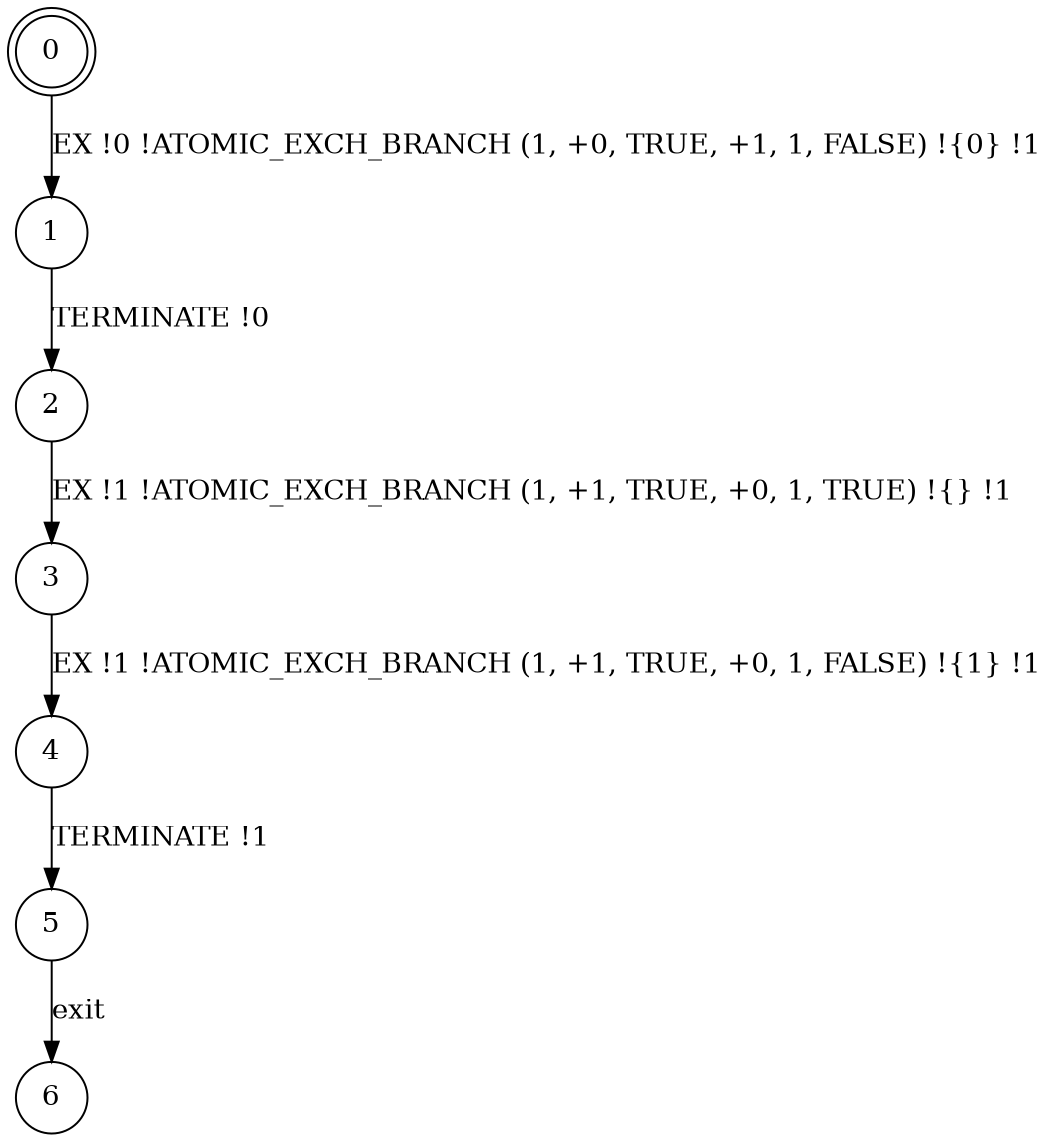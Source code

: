 digraph BCG {
size = "7, 10.5";
center = TRUE;
node [shape = circle];
0 [peripheries = 2];
0 -> 1 [label = "EX !0 !ATOMIC_EXCH_BRANCH (1, +0, TRUE, +1, 1, FALSE) !{0} !1"];
1 -> 2 [label = "TERMINATE !0"];
2 -> 3 [label = "EX !1 !ATOMIC_EXCH_BRANCH (1, +1, TRUE, +0, 1, TRUE) !{} !1"];
3 -> 4 [label = "EX !1 !ATOMIC_EXCH_BRANCH (1, +1, TRUE, +0, 1, FALSE) !{1} !1"];
4 -> 5 [label = "TERMINATE !1"];
5 -> 6 [label = "exit"];
}
